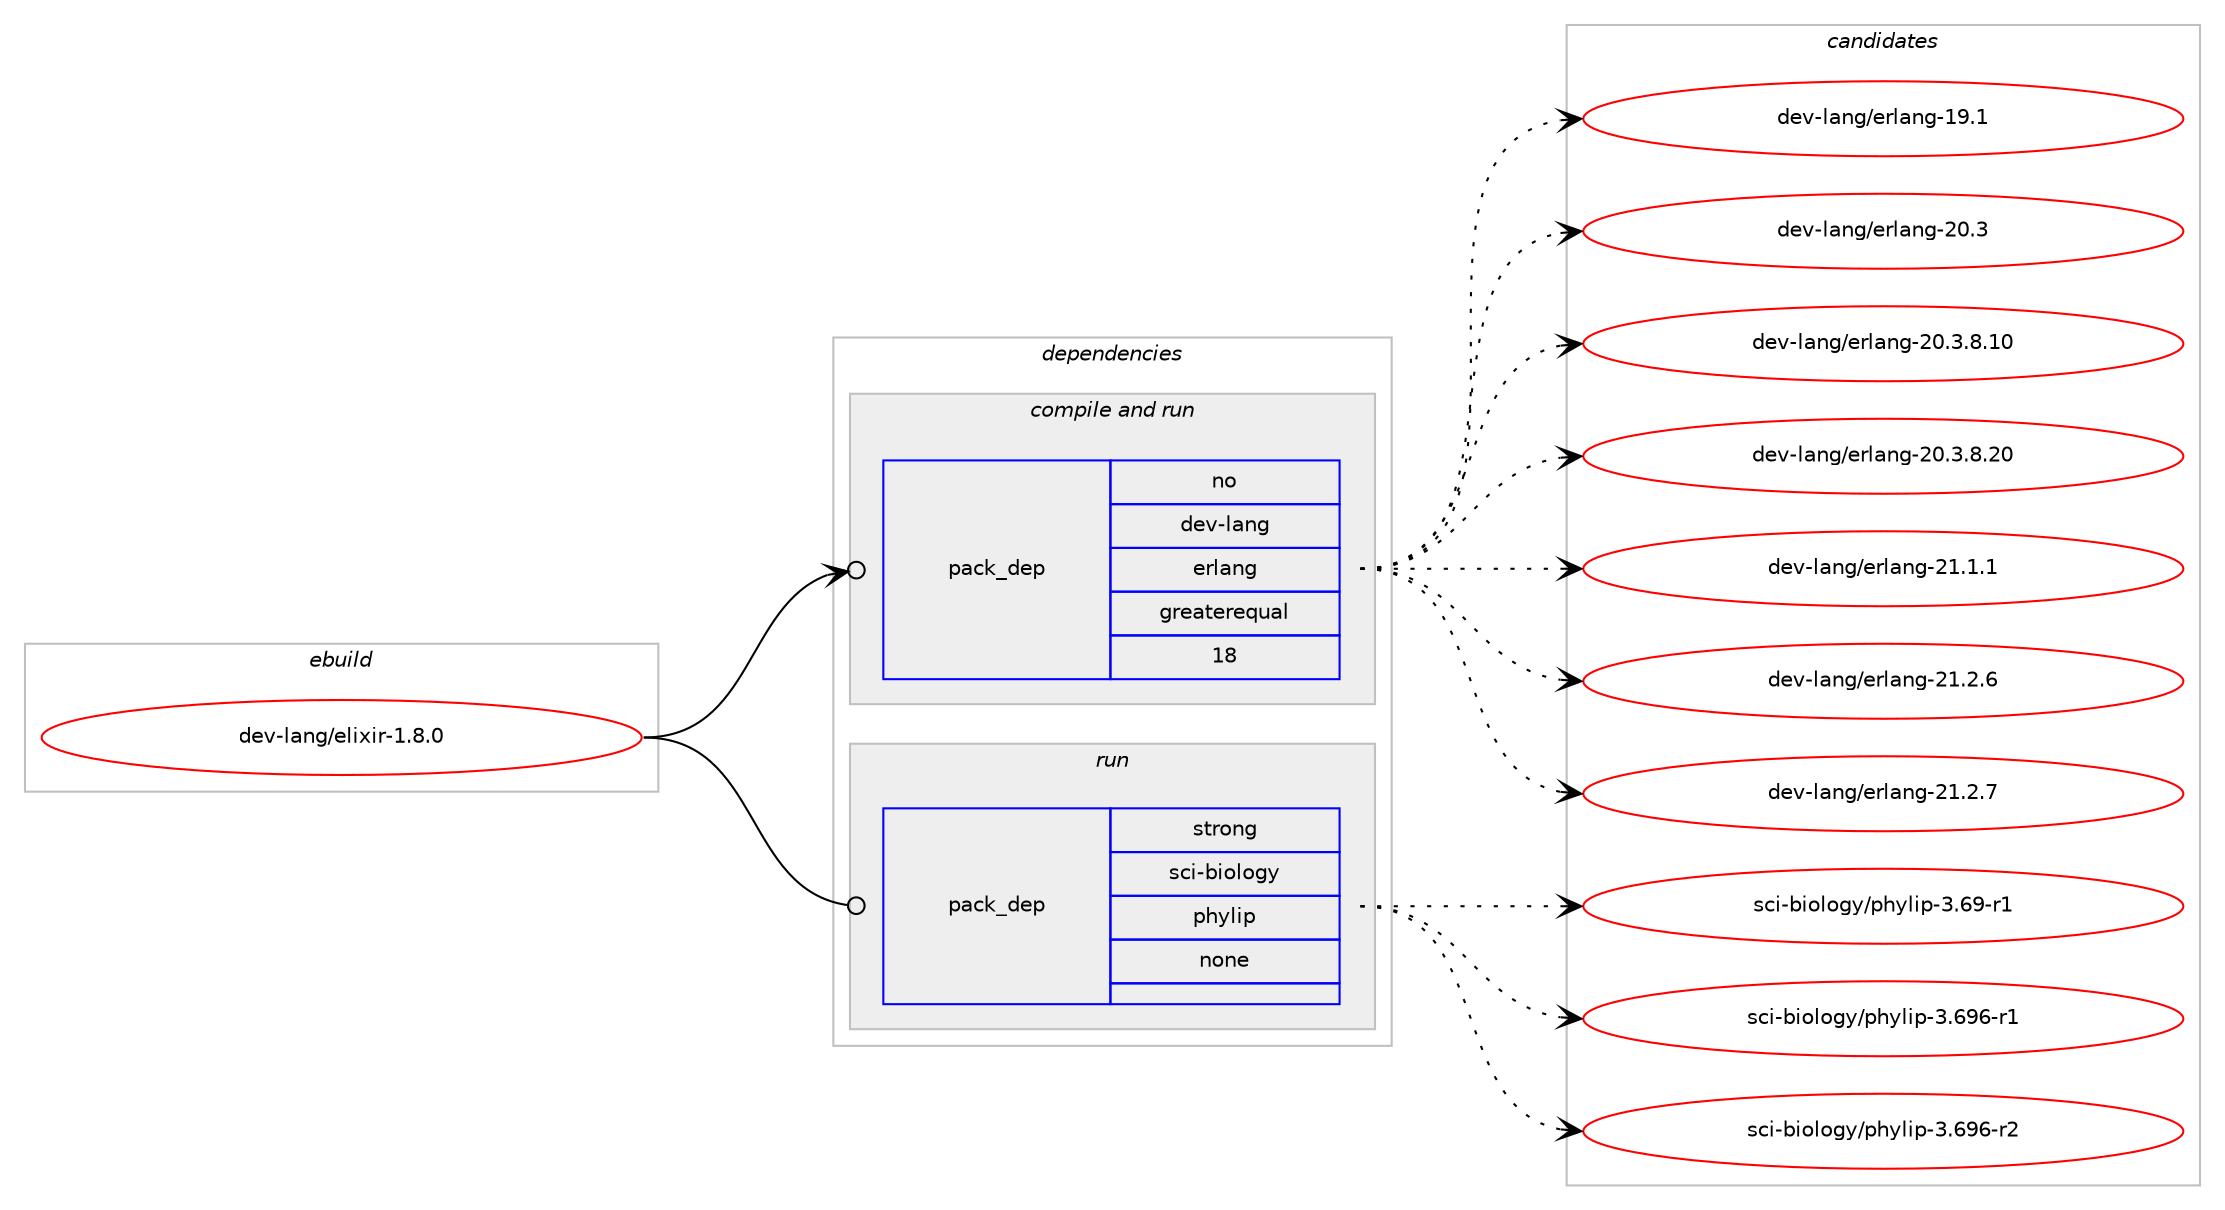 digraph prolog {

# *************
# Graph options
# *************

newrank=true;
concentrate=true;
compound=true;
graph [rankdir=LR,fontname=Helvetica,fontsize=10,ranksep=1.5];#, ranksep=2.5, nodesep=0.2];
edge  [arrowhead=vee];
node  [fontname=Helvetica,fontsize=10];

# **********
# The ebuild
# **********

subgraph cluster_leftcol {
color=gray;
rank=same;
label=<<i>ebuild</i>>;
id [label="dev-lang/elixir-1.8.0", color=red, width=4, href="../dev-lang/elixir-1.8.0.svg"];
}

# ****************
# The dependencies
# ****************

subgraph cluster_midcol {
color=gray;
label=<<i>dependencies</i>>;
subgraph cluster_compile {
fillcolor="#eeeeee";
style=filled;
label=<<i>compile</i>>;
}
subgraph cluster_compileandrun {
fillcolor="#eeeeee";
style=filled;
label=<<i>compile and run</i>>;
subgraph pack972363 {
dependency1358314 [label=<<TABLE BORDER="0" CELLBORDER="1" CELLSPACING="0" CELLPADDING="4" WIDTH="220"><TR><TD ROWSPAN="6" CELLPADDING="30">pack_dep</TD></TR><TR><TD WIDTH="110">no</TD></TR><TR><TD>dev-lang</TD></TR><TR><TD>erlang</TD></TR><TR><TD>greaterequal</TD></TR><TR><TD>18</TD></TR></TABLE>>, shape=none, color=blue];
}
id:e -> dependency1358314:w [weight=20,style="solid",arrowhead="odotvee"];
}
subgraph cluster_run {
fillcolor="#eeeeee";
style=filled;
label=<<i>run</i>>;
subgraph pack972364 {
dependency1358315 [label=<<TABLE BORDER="0" CELLBORDER="1" CELLSPACING="0" CELLPADDING="4" WIDTH="220"><TR><TD ROWSPAN="6" CELLPADDING="30">pack_dep</TD></TR><TR><TD WIDTH="110">strong</TD></TR><TR><TD>sci-biology</TD></TR><TR><TD>phylip</TD></TR><TR><TD>none</TD></TR><TR><TD></TD></TR></TABLE>>, shape=none, color=blue];
}
id:e -> dependency1358315:w [weight=20,style="solid",arrowhead="odot"];
}
}

# **************
# The candidates
# **************

subgraph cluster_choices {
rank=same;
color=gray;
label=<<i>candidates</i>>;

subgraph choice972363 {
color=black;
nodesep=1;
choice100101118451089711010347101114108971101034549574649 [label="dev-lang/erlang-19.1", color=red, width=4,href="../dev-lang/erlang-19.1.svg"];
choice100101118451089711010347101114108971101034550484651 [label="dev-lang/erlang-20.3", color=red, width=4,href="../dev-lang/erlang-20.3.svg"];
choice1001011184510897110103471011141089711010345504846514656464948 [label="dev-lang/erlang-20.3.8.10", color=red, width=4,href="../dev-lang/erlang-20.3.8.10.svg"];
choice1001011184510897110103471011141089711010345504846514656465048 [label="dev-lang/erlang-20.3.8.20", color=red, width=4,href="../dev-lang/erlang-20.3.8.20.svg"];
choice1001011184510897110103471011141089711010345504946494649 [label="dev-lang/erlang-21.1.1", color=red, width=4,href="../dev-lang/erlang-21.1.1.svg"];
choice1001011184510897110103471011141089711010345504946504654 [label="dev-lang/erlang-21.2.6", color=red, width=4,href="../dev-lang/erlang-21.2.6.svg"];
choice1001011184510897110103471011141089711010345504946504655 [label="dev-lang/erlang-21.2.7", color=red, width=4,href="../dev-lang/erlang-21.2.7.svg"];
dependency1358314:e -> choice100101118451089711010347101114108971101034549574649:w [style=dotted,weight="100"];
dependency1358314:e -> choice100101118451089711010347101114108971101034550484651:w [style=dotted,weight="100"];
dependency1358314:e -> choice1001011184510897110103471011141089711010345504846514656464948:w [style=dotted,weight="100"];
dependency1358314:e -> choice1001011184510897110103471011141089711010345504846514656465048:w [style=dotted,weight="100"];
dependency1358314:e -> choice1001011184510897110103471011141089711010345504946494649:w [style=dotted,weight="100"];
dependency1358314:e -> choice1001011184510897110103471011141089711010345504946504654:w [style=dotted,weight="100"];
dependency1358314:e -> choice1001011184510897110103471011141089711010345504946504655:w [style=dotted,weight="100"];
}
subgraph choice972364 {
color=black;
nodesep=1;
choice1159910545981051111081111031214711210412110810511245514654574511449 [label="sci-biology/phylip-3.69-r1", color=red, width=4,href="../sci-biology/phylip-3.69-r1.svg"];
choice115991054598105111108111103121471121041211081051124551465457544511449 [label="sci-biology/phylip-3.696-r1", color=red, width=4,href="../sci-biology/phylip-3.696-r1.svg"];
choice115991054598105111108111103121471121041211081051124551465457544511450 [label="sci-biology/phylip-3.696-r2", color=red, width=4,href="../sci-biology/phylip-3.696-r2.svg"];
dependency1358315:e -> choice1159910545981051111081111031214711210412110810511245514654574511449:w [style=dotted,weight="100"];
dependency1358315:e -> choice115991054598105111108111103121471121041211081051124551465457544511449:w [style=dotted,weight="100"];
dependency1358315:e -> choice115991054598105111108111103121471121041211081051124551465457544511450:w [style=dotted,weight="100"];
}
}

}

